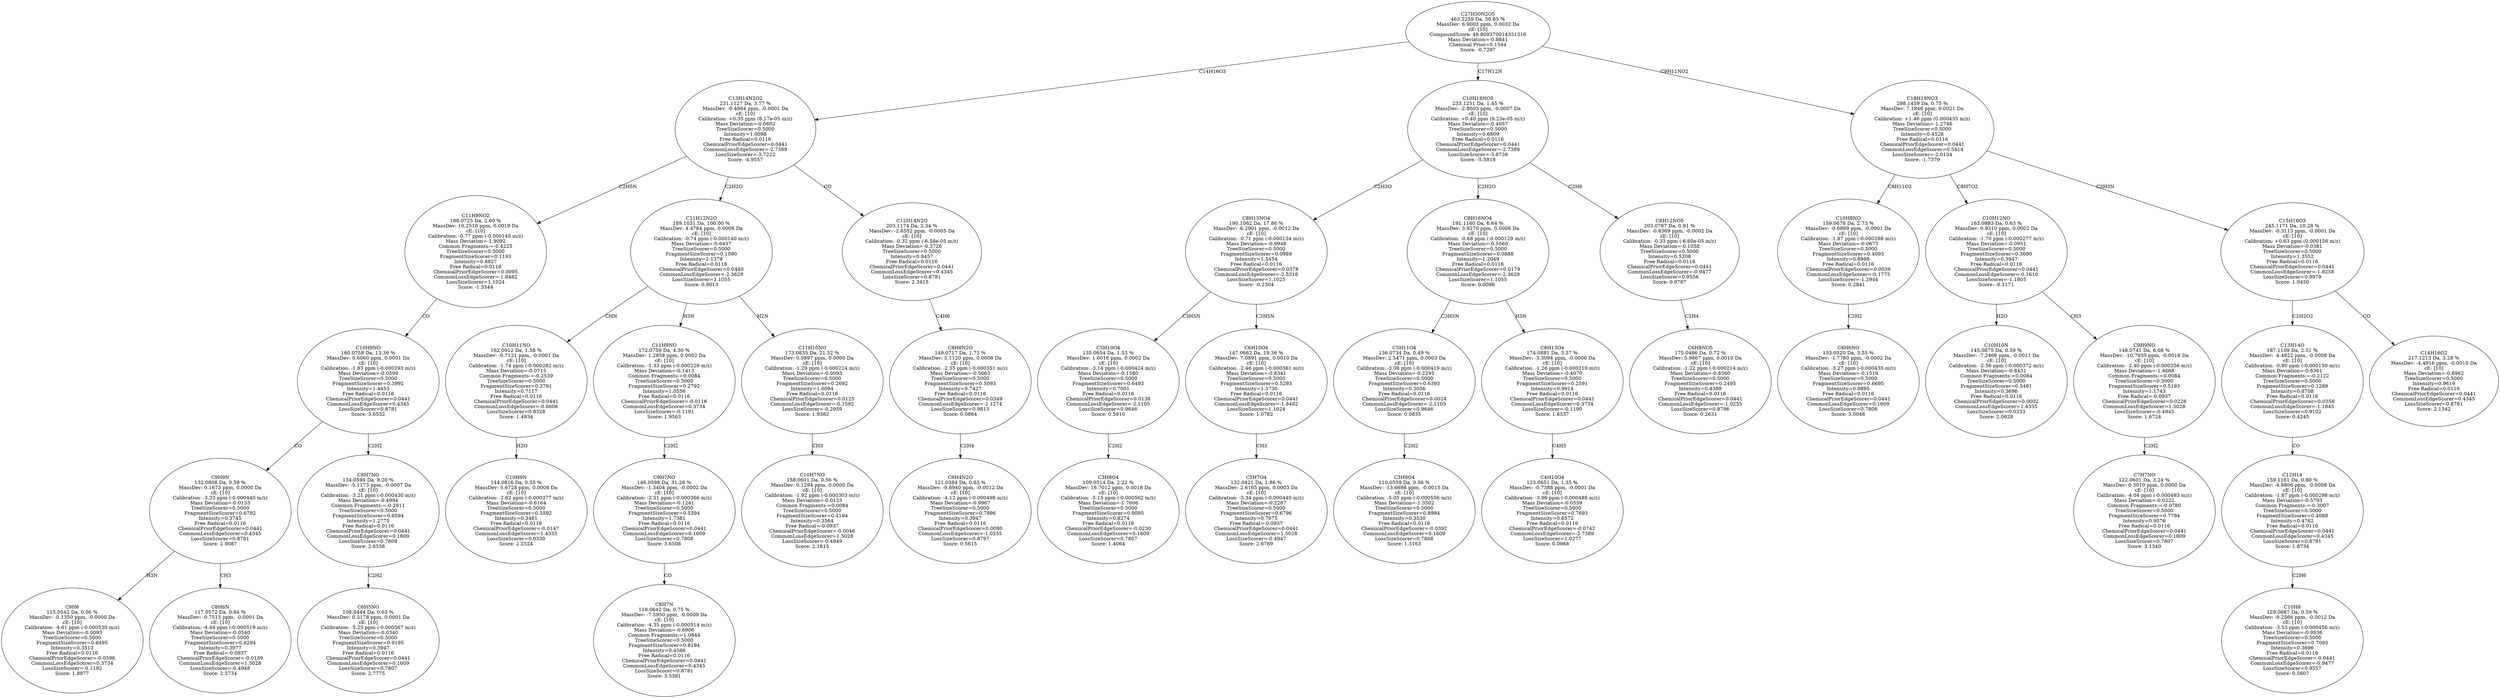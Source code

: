strict digraph {
v1 [label="C9H6\n115.0542 Da, 0.56 %\nMassDev: -0.1350 ppm, -0.0000 Da\ncE: [10]\nCalibration: -4.61 ppm (-0.000530 m/z)\nMass Deviation=-0.0093\nTreeSizeScorer=0.5000\nFragmentSizeScorer=0.8495\nIntensity=0.3513\nFree Radical=0.0116\nChemicalPriorEdgeScorer=-0.0596\nCommonLossEdgeScorer=0.3734\nLossSizeScorer=-0.1192\nScore: 1.8977"];
v2 [label="C8H6N\n117.0572 Da, 0.64 %\nMassDev: -0.7515 ppm, -0.0001 Da\ncE: [10]\nCalibration: -4.44 ppm (-0.000519 m/z)\nMass Deviation=-0.0540\nTreeSizeScorer=0.5000\nFragmentSizeScorer=0.8294\nIntensity=0.3977\nFree Radical=-0.0937\nChemicalPriorEdgeScorer=-0.0139\nCommonLossEdgeScorer=1.5028\nLossSizeScorer=-0.4948\nScore: 2.5734"];
v3 [label="C9H9N\n132.0808 Da, 0.59 %\nMassDev: 0.1673 ppm, 0.0000 Da\ncE: [10]\nCalibration: -3.33 ppm (-0.000440 m/z)\nMass Deviation=-0.0133\nTreeSizeScorer=0.5000\nFragmentSizeScorer=0.6792\nIntensity=0.3745\nFree Radical=0.0116\nChemicalPriorEdgeScorer=0.0441\nCommonLossEdgeScorer=0.4345\nLossSizeScorer=0.8781\nScore: 2.9087"];
v4 [label="C6H5NO\n108.0444 Da, 0.63 %\nMassDev: 0.5178 ppm, 0.0001 Da\ncE: [10]\nCalibration: -5.25 ppm (-0.000567 m/z)\nMass Deviation=-0.0340\nTreeSizeScorer=0.5000\nFragmentSizeScorer=0.9195\nIntensity=0.3947\nFree Radical=0.0116\nChemicalPriorEdgeScorer=0.0441\nCommonLossEdgeScorer=0.1609\nLossSizeScorer=0.7807\nScore: 2.7775"];
v5 [label="C8H7NO\n134.0594 Da, 8.20 %\nMassDev: -5.1173 ppm, -0.0007 Da\ncE: [10]\nCalibration: -3.21 ppm (-0.000430 m/z)\nMass Deviation=-0.4994\nCommon Fragments:=-0.2811\nTreeSizeScorer=0.5000\nFragmentSizeScorer=0.6594\nIntensity=1.2775\nFree Radical=0.0116\nChemicalPriorEdgeScorer=0.0441\nCommonLossEdgeScorer=0.1609\nLossSizeScorer=0.7808\nScore: 2.6538"];
v6 [label="C10H9NO\n160.0758 Da, 13.36 %\nMassDev: 0.6060 ppm, 0.0001 Da\ncE: [10]\nCalibration: -1.83 ppm (-0.000293 m/z)\nMass Deviation=-0.0598\nTreeSizeScorer=0.5000\nFragmentSizeScorer=0.3992\nIntensity=1.4453\nFree Radical=0.0116\nChemicalPriorEdgeScorer=0.0441\nCommonLossEdgeScorer=0.4345\nLossSizeScorer=0.8781\nScore: 3.6532"];
v7 [label="C11H9NO2\n188.0725 Da, 2.60 %\nMassDev: 10.2510 ppm, 0.0019 Da\ncE: [10]\nCalibration: -0.77 ppm (-0.000145 m/z)\nMass Deviation=-1.9092\nCommon Fragments:=-0.4225\nTreeSizeScorer=0.5000\nFragmentSizeScorer=0.1193\nIntensity=0.8827\nFree Radical=0.0116\nChemicalPriorEdgeScorer=0.0095\nCommonLossEdgeScorer=-1.8482\nLossSizeScorer=1.1024\nScore: -1.5544"];
v8 [label="C10H9N\n144.0816 Da, 0.55 %\nMassDev: 5.6728 ppm, 0.0008 Da\ncE: [10]\nCalibration: -2.62 ppm (-0.000377 m/z)\nMass Deviation=-0.6164\nTreeSizeScorer=0.5000\nFragmentSizeScorer=0.5592\nIntensity=0.3461\nFree Radical=0.0116\nChemicalPriorEdgeScorer=-0.0147\nCommonLossEdgeScorer=1.4335\nLossSizeScorer=0.0330\nScore: 2.2524"];
v9 [label="C10H11NO\n162.0912 Da, 1.58 %\nMassDev: -0.7121 ppm, -0.0001 Da\ncE: [10]\nCalibration: -1.74 ppm (-0.000282 m/z)\nMass Deviation=-0.0715\nCommon Fragments:=-0.2539\nTreeSizeScorer=0.5000\nFragmentSizeScorer=0.3791\nIntensity=0.7117\nFree Radical=0.0116\nChemicalPriorEdgeScorer=0.0441\nCommonLossEdgeScorer=-0.6606\nLossSizeScorer=0.8328\nScore: 1.4934"];
v10 [label="C8H7N\n118.0642 Da, 0.75 %\nMassDev: -7.5950 ppm, -0.0009 Da\ncE: [10]\nCalibration: -4.35 ppm (-0.000514 m/z)\nMass Deviation=-0.6906\nCommon Fragments:=1.0844\nTreeSizeScorer=0.5000\nFragmentSizeScorer=0.8194\nIntensity=0.4566\nFree Radical=0.0116\nChemicalPriorEdgeScorer=0.0441\nCommonLossEdgeScorer=0.4345\nLossSizeScorer=0.8781\nScore: 3.5381"];
v11 [label="C9H7NO\n146.0598 Da, 31.28 %\nMassDev: -1.3404 ppm, -0.0002 Da\ncE: [10]\nCalibration: -2.51 ppm (-0.000366 m/z)\nMass Deviation=-0.1241\nTreeSizeScorer=0.5000\nFragmentSizeScorer=0.5394\nIntensity=1.7381\nFree Radical=0.0116\nChemicalPriorEdgeScorer=0.0441\nCommonLossEdgeScorer=0.1609\nLossSizeScorer=0.7808\nScore: 3.6508"];
v12 [label="C11H9NO\n172.0759 Da, 4.30 %\nMassDev: 1.2858 ppm, 0.0002 Da\ncE: [10]\nCalibration: -1.33 ppm (-0.000229 m/z)\nMass Deviation=-0.1413\nCommon Fragments:=0.0084\nTreeSizeScorer=0.5000\nFragmentSizeScorer=0.2792\nIntensity=1.0556\nFree Radical=0.0116\nChemicalPriorEdgeScorer=-0.0116\nCommonLossEdgeScorer=0.3734\nLossSizeScorer=-0.1191\nScore: 1.9563"];
v13 [label="C10H7NO\n158.0601 Da, 0.56 %\nMassDev: 0.1294 ppm, 0.0000 Da\ncE: [10]\nCalibration: -1.92 ppm (-0.000303 m/z)\nMass Deviation=-0.0123\nCommon Fragments:=0.0084\nTreeSizeScorer=0.5000\nFragmentSizeScorer=0.4194\nIntensity=0.3564\nFree Radical=-0.0937\nChemicalPriorEdgeScorer=-0.0046\nCommonLossEdgeScorer=1.5028\nLossSizeScorer=-0.4949\nScore: 2.1815"];
v14 [label="C11H10NO\n173.0835 Da, 21.52 %\nMassDev: 0.0897 ppm, 0.0000 Da\ncE: [10]\nCalibration: -1.29 ppm (-0.000224 m/z)\nMass Deviation=-0.0093\nTreeSizeScorer=0.5000\nFragmentSizeScorer=0.2692\nIntensity=1.6094\nFree Radical=0.0116\nChemicalPriorEdgeScorer=0.0125\nCommonLossEdgeScorer=-0.1592\nLossSizeScorer=-0.2959\nScore: 1.9382"];
v15 [label="C11H12N2O\n189.1031 Da, 100.00 %\nMassDev: 4.4784 ppm, 0.0008 Da\ncE: [10]\nCalibration: -0.74 ppm (-0.000140 m/z)\nMass Deviation=-0.6437\nTreeSizeScorer=0.5000\nFragmentSizeScorer=0.1090\nIntensity=2.1379\nFree Radical=0.0116\nChemicalPriorEdgeScorer=0.0440\nCommonLossEdgeScorer=-2.3629\nLossSizeScorer=1.1055\nScore: 0.9013"];
v16 [label="C6H4N2O\n121.0384 Da, 0.63 %\nMassDev: -9.8940 ppm, -0.0012 Da\ncE: [10]\nCalibration: -4.12 ppm (-0.000498 m/z)\nMass Deviation=-0.9967\nTreeSizeScorer=0.5000\nFragmentSizeScorer=0.7896\nIntensity=0.3947\nFree Radical=0.0116\nChemicalPriorEdgeScorer=0.0080\nCommonLossEdgeScorer=-1.0255\nLossSizeScorer=0.8797\nScore: 0.5615"];
v17 [label="C8H8N2O\n149.0717 Da, 1.73 %\nMassDev: 5.1120 ppm, 0.0008 Da\ncE: [10]\nCalibration: -2.35 ppm (-0.000351 m/z)\nMass Deviation=-0.5663\nTreeSizeScorer=0.5000\nFragmentSizeScorer=0.5093\nIntensity=0.7427\nFree Radical=0.0116\nChemicalPriorEdgeScorer=0.0349\nCommonLossEdgeScorer=-2.1274\nLossSizeScorer=0.9815\nScore: 0.0864"];
v18 [label="C12H14N2O\n203.1174 Da, 2.34 %\nMassDev: -2.6552 ppm, -0.0005 Da\ncE: [10]\nCalibration: -0.32 ppm (-6.58e-05 m/z)\nMass Deviation=-0.3726\nTreeSizeScorer=0.5000\nIntensity=0.8457\nFree Radical=0.0116\nChemicalPriorEdgeScorer=0.0441\nCommonLossEdgeScorer=0.4345\nLossSizeScorer=0.8781\nScore: 2.3415"];
v19 [label="C13H14N2O2\n231.1127 Da, 3.77 %\nMassDev: -0.4864 ppm, -0.0001 Da\ncE: [10]\nCalibration: +0.35 ppm (8.17e-05 m/z)\nMass Deviation=-0.0602\nTreeSizeScorer=0.5000\nIntensity=1.0098\nFree Radical=0.0116\nChemicalPriorEdgeScorer=0.0441\nCommonLossEdgeScorer=-2.7389\nLossSizeScorer=-3.7222\nScore: -4.9557"];
v20 [label="C3H8O4\n109.0514 Da, 2.22 %\nMassDev: 16.7012 ppm, 0.0018 Da\ncE: [10]\nCalibration: -5.15 ppm (-0.000562 m/z)\nMass Deviation=-1.7606\nTreeSizeScorer=0.5000\nFragmentSizeScorer=0.9095\nIntensity=0.8274\nFree Radical=0.0116\nChemicalPriorEdgeScorer=-0.0230\nCommonLossEdgeScorer=0.1609\nLossSizeScorer=0.7807\nScore: 1.4064"];
v21 [label="C5H10O4\n135.0654 Da, 1.53 %\nMassDev: 1.6016 ppm, 0.0002 Da\ncE: [10]\nCalibration: -3.14 ppm (-0.000424 m/z)\nMass Deviation=-0.1380\nTreeSizeScorer=0.5000\nFragmentSizeScorer=0.6493\nIntensity=0.7001\nFree Radical=0.0116\nChemicalPriorEdgeScorer=0.0138\nCommonLossEdgeScorer=-2.1105\nLossSizeScorer=0.9646\nScore: 0.5910"];
v22 [label="C5H7O4\n132.0421 Da, 1.86 %\nMassDev: 2.6165 ppm, 0.0003 Da\ncE: [10]\nCalibration: -3.34 ppm (-0.000440 m/z)\nMass Deviation=-0.2287\nTreeSizeScorer=0.5000\nFragmentSizeScorer=0.6796\nIntensity=0.7675\nFree Radical=-0.0937\nChemicalPriorEdgeScorer=0.0441\nCommonLossEdgeScorer=1.5028\nLossSizeScorer=-0.4947\nScore: 2.6769"];
v23 [label="C6H10O4\n147.0662 Da, 19.36 %\nMassDev: 7.0891 ppm, 0.0010 Da\ncE: [10]\nCalibration: -2.46 ppm (-0.000361 m/z)\nMass Deviation=-0.8341\nTreeSizeScorer=0.5000\nFragmentSizeScorer=0.5293\nIntensity=1.5730\nFree Radical=0.0116\nChemicalPriorEdgeScorer=0.0441\nCommonLossEdgeScorer=-1.8482\nLossSizeScorer=1.1024\nScore: 1.0782"];
v24 [label="C8H15NO4\n190.1062 Da, 17.86 %\nMassDev: -6.2901 ppm, -0.0012 Da\ncE: [10]\nCalibration: -0.71 ppm (-0.000134 m/z)\nMass Deviation=-0.9948\nTreeSizeScorer=0.5000\nFragmentSizeScorer=0.0989\nIntensity=1.5454\nFree Radical=0.0116\nChemicalPriorEdgeScorer=0.0378\nCommonLossEdgeScorer=-2.5318\nLossSizeScorer=1.1025\nScore: -0.2304"];
v25 [label="C3H9O4\n110.0559 Da, 0.56 %\nMassDev: -13.6698 ppm, -0.0015 Da\ncE: [10]\nCalibration: -5.05 ppm (-0.000556 m/z)\nMass Deviation=-1.3502\nTreeSizeScorer=0.5000\nFragmentSizeScorer=0.8994\nIntensity=0.3530\nFree Radical=0.0116\nChemicalPriorEdgeScorer=-0.0392\nCommonLossEdgeScorer=0.1609\nLossSizeScorer=0.7808\nScore: 1.3163"];
v26 [label="C5H11O4\n136.0734 Da, 0.49 %\nMassDev: 2.5471 ppm, 0.0003 Da\ncE: [10]\nCalibration: -3.08 ppm (-0.000419 m/z)\nMass Deviation=-0.2295\nTreeSizeScorer=0.5000\nFragmentSizeScorer=0.6393\nIntensity=0.3056\nFree Radical=0.0116\nChemicalPriorEdgeScorer=0.0024\nCommonLossEdgeScorer=-2.1105\nLossSizeScorer=0.9646\nScore: 0.0835"];
v27 [label="C4H10O4\n123.0651 Da, 1.35 %\nMassDev: -0.7388 ppm, -0.0001 Da\ncE: [10]\nCalibration: -3.96 ppm (-0.000488 m/z)\nMass Deviation=-0.0559\nTreeSizeScorer=0.5000\nFragmentSizeScorer=0.7693\nIntensity=0.6572\nFree Radical=0.0116\nChemicalPriorEdgeScorer=-0.0742\nCommonLossEdgeScorer=-2.7389\nLossSizeScorer=1.0277\nScore: 0.0968"];
v28 [label="C8H13O4\n174.0881 Da, 3.57 %\nMassDev: -3.3094 ppm, -0.0006 Da\ncE: [10]\nCalibration: -1.26 ppm (-0.000219 m/z)\nMass Deviation=-0.4070\nTreeSizeScorer=0.5000\nFragmentSizeScorer=0.2591\nIntensity=0.9914\nFree Radical=0.0116\nChemicalPriorEdgeScorer=0.0441\nCommonLossEdgeScorer=0.3734\nLossSizeScorer=-0.1190\nScore: 1.6537"];
v29 [label="C8H16NO4\n191.1160 Da, 6.64 %\nMassDev: 3.9270 ppm, 0.0008 Da\ncE: [10]\nCalibration: -0.68 ppm (-0.000129 m/z)\nMass Deviation=-0.5560\nTreeSizeScorer=0.5000\nFragmentSizeScorer=0.0888\nIntensity=1.2049\nFree Radical=0.0116\nChemicalPriorEdgeScorer=0.0179\nCommonLossEdgeScorer=-2.3629\nLossSizeScorer=1.1055\nScore: 0.0098"];
v30 [label="C6H8NO5\n175.0486 Da, 0.72 %\nMassDev: 5.9667 ppm, 0.0010 Da\ncE: [10]\nCalibration: -1.22 ppm (-0.000214 m/z)\nMass Deviation=-0.8360\nTreeSizeScorer=0.5000\nFragmentSizeScorer=0.2495\nIntensity=0.4399\nFree Radical=0.0116\nChemicalPriorEdgeScorer=0.0441\nCommonLossEdgeScorer=-1.0255\nLossSizeScorer=0.8796\nScore: 0.2631"];
v31 [label="C8H12NO5\n203.0787 Da, 0.91 %\nMassDev: -0.8369 ppm, -0.0002 Da\ncE: [10]\nCalibration: -0.33 ppm (-6.60e-05 m/z)\nMass Deviation=-0.1058\nTreeSizeScorer=0.5000\nIntensity=0.5208\nFree Radical=0.0116\nChemicalPriorEdgeScorer=0.0441\nCommonLossEdgeScorer=-0.9477\nLossSizeScorer=0.9556\nScore: 0.9787"];
v32 [label="C10H18NO5\n233.1251 Da, 1.45 %\nMassDev: -2.8603 ppm, -0.0007 Da\ncE: [10]\nCalibration: +0.40 ppm (9.23e-05 m/z)\nMass Deviation=-0.4057\nTreeSizeScorer=0.5000\nIntensity=0.6809\nFree Radical=0.0116\nChemicalPriorEdgeScorer=0.0441\nCommonLossEdgeScorer=-2.7389\nLossSizeScorer=-3.6739\nScore: -5.5818"];
v33 [label="C8H6NO\n133.0520 Da, 3.55 %\nMassDev: -1.7760 ppm, -0.0002 Da\ncE: [10]\nCalibration: -3.27 ppm (-0.000435 m/z)\nMass Deviation=-0.1516\nTreeSizeScorer=0.5000\nFragmentSizeScorer=0.6695\nIntensity=0.9895\nFree Radical=0.0116\nChemicalPriorEdgeScorer=0.0441\nCommonLossEdgeScorer=0.1609\nLossSizeScorer=0.7808\nScore: 3.0048"];
v34 [label="C10H8NO\n159.0678 Da, 2.73 %\nMassDev: -0.6869 ppm, -0.0001 Da\ncE: [10]\nCalibration: -1.87 ppm (-0.000298 m/z)\nMass Deviation=-0.0675\nTreeSizeScorer=0.5000\nFragmentSizeScorer=0.4093\nIntensity=0.8988\nFree Radical=0.0116\nChemicalPriorEdgeScorer=0.0039\nCommonLossEdgeScorer=-0.1775\nLossSizeScorer=-1.2944\nScore: 0.2841"];
v35 [label="C10H10N\n145.0875 Da, 0.59 %\nMassDev: -7.2466 ppm, -0.0011 Da\ncE: [10]\nCalibration: -2.56 ppm (-0.000372 m/z)\nMass Deviation=-0.8431\nCommon Fragments:=0.0084\nTreeSizeScorer=0.5000\nFragmentSizeScorer=0.5491\nIntensity=0.3696\nFree Radical=0.0116\nChemicalPriorEdgeScorer=0.0002\nCommonLossEdgeScorer=1.4335\nLossSizeScorer=0.0333\nScore: 2.0628"];
v36 [label="C7H7NO\n122.0601 Da, 3.24 %\nMassDev: 0.3010 ppm, 0.0000 Da\ncE: [10]\nCalibration: -4.04 ppm (-0.000493 m/z)\nMass Deviation=-0.0222\nCommon Fragments:=-0.0780\nTreeSizeScorer=0.5000\nFragmentSizeScorer=0.7794\nIntensity=0.9576\nFree Radical=0.0116\nChemicalPriorEdgeScorer=0.0441\nCommonLossEdgeScorer=0.1609\nLossSizeScorer=0.7807\nScore: 3.1340"];
v37 [label="C9H9NO\n148.0741 Da, 6.08 %\nMassDev: -10.7935 ppm, -0.0016 Da\ncE: [10]\nCalibration: -2.40 ppm (-0.000356 m/z)\nMass Deviation=-1.4668\nCommon Fragments:=0.0084\nTreeSizeScorer=0.5000\nFragmentSizeScorer=0.5193\nIntensity=1.1743\nFree Radical=-0.0937\nChemicalPriorEdgeScorer=0.0226\nCommonLossEdgeScorer=1.5028\nLossSizeScorer=-0.4945\nScore: 1.6724"];
v38 [label="C10H12NO\n163.0993 Da, 0.63 %\nMassDev: 0.9310 ppm, 0.0002 Da\ncE: [10]\nCalibration: -1.70 ppm (-0.000277 m/z)\nMass Deviation=-0.0951\nTreeSizeScorer=0.5000\nFragmentSizeScorer=0.3690\nIntensity=0.3947\nFree Radical=0.0116\nChemicalPriorEdgeScorer=0.0441\nCommonLossEdgeScorer=-0.1610\nLossSizeScorer=-1.1805\nScore: -0.1171"];
v39 [label="C10H8\n129.0687 Da, 0.59 %\nMassDev: -9.2566 ppm, -0.0012 Da\ncE: [10]\nCalibration: -3.53 ppm (-0.000456 m/z)\nMass Deviation=-0.9936\nTreeSizeScorer=0.5000\nFragmentSizeScorer=0.7093\nIntensity=0.3696\nFree Radical=0.0116\nChemicalPriorEdgeScorer=-0.0441\nCommonLossEdgeScorer=-0.9477\nLossSizeScorer=0.9557\nScore: 0.5607"];
v40 [label="C12H14\n159.1161 Da, 0.80 %\nMassDev: -4.8806 ppm, -0.0008 Da\ncE: [10]\nCalibration: -1.87 ppm (-0.000298 m/z)\nMass Deviation=-0.5793\nCommon Fragments:=-0.3007\nTreeSizeScorer=0.5000\nFragmentSizeScorer=0.4088\nIntensity=0.4762\nFree Radical=0.0116\nChemicalPriorEdgeScorer=0.0441\nCommonLossEdgeScorer=0.4345\nLossSizeScorer=0.8781\nScore: 1.8734"];
v41 [label="C13H14O\n187.1109 Da, 2.51 %\nMassDev: -4.4822 ppm, -0.0008 Da\ncE: [10]\nCalibration: -0.80 ppm (-0.000150 m/z)\nMass Deviation=-0.6361\nCommon Fragments:=-0.2122\nTreeSizeScorer=0.5000\nFragmentSizeScorer=0.1289\nIntensity=0.8708\nFree Radical=0.0116\nChemicalPriorEdgeScorer=0.0358\nCommonLossEdgeScorer=-1.1845\nLossSizeScorer=0.9102\nScore: 0.4245"];
v42 [label="C14H16O2\n217.1213 Da, 3.28 %\nMassDev: -4.4916 ppm, -0.0010 Da\ncE: [10]\nMass Deviation=-0.6962\nTreeSizeScorer=0.5000\nIntensity=0.9619\nFree Radical=0.0116\nChemicalPriorEdgeScorer=0.0441\nCommonLossEdgeScorer=0.4345\nLossSizeScorer=0.8781\nScore: 2.1342"];
v43 [label="C15H16O3\n245.1171 Da, 10.28 %\nMassDev: -0.3113 ppm, -0.0001 Da\ncE: [10]\nCalibration: +0.63 ppm (0.000156 m/z)\nMass Deviation=-0.0381\nTreeSizeScorer=0.5000\nIntensity=1.3552\nFree Radical=0.0116\nChemicalPriorEdgeScorer=0.0441\nCommonLossEdgeScorer=-1.8258\nLossSizeScorer=0.9979\nScore: 1.0450"];
v44 [label="C18H19NO3\n298.1459 Da, 0.75 %\nMassDev: 7.1846 ppm, 0.0021 Da\ncE: [10]\nCalibration: +1.46 ppm (0.000435 m/z)\nMass Deviation=-1.2746\nTreeSizeScorer=0.5000\nIntensity=0.4528\nFree Radical=0.0116\nChemicalPriorEdgeScorer=0.0441\nCommonLossEdgeScorer=0.5414\nLossSizeScorer=-2.0134\nScore: -1.7379"];
v45 [label="C27H30N2O5\n463.2259 Da, 50.85 %\nMassDev: 6.9003 ppm, 0.0032 Da\ncE: [10]\nCompoundScore: 48.809370014351316\nMass Deviation=-0.8841\nChemical Prior=0.1544\nScore: -0.7297"];
v3 -> v1 [label="H3N"];
v3 -> v2 [label="CH3"];
v6 -> v3 [label="CO"];
v5 -> v4 [label="C2H2"];
v6 -> v5 [label="C2H2"];
v7 -> v6 [label="CO"];
v19 -> v7 [label="C2H5N"];
v9 -> v8 [label="H2O"];
v15 -> v9 [label="CHN"];
v11 -> v10 [label="CO"];
v12 -> v11 [label="C2H2"];
v15 -> v12 [label="H3N"];
v14 -> v13 [label="CH3"];
v15 -> v14 [label="H2N"];
v19 -> v15 [label="C2H2O"];
v17 -> v16 [label="C2H4"];
v18 -> v17 [label="C4H6"];
v19 -> v18 [label="CO"];
v45 -> v19 [label="C14H16O3"];
v21 -> v20 [label="C2H2"];
v24 -> v21 [label="C3H5N"];
v23 -> v22 [label="CH3"];
v24 -> v23 [label="C2H5N"];
v32 -> v24 [label="C2H3O"];
v26 -> v25 [label="C2H2"];
v29 -> v26 [label="C3H5N"];
v28 -> v27 [label="C4H3"];
v29 -> v28 [label="H3N"];
v32 -> v29 [label="C2H2O"];
v31 -> v30 [label="C2H4"];
v32 -> v31 [label="C2H6"];
v45 -> v32 [label="C17H12N"];
v34 -> v33 [label="C2H2"];
v44 -> v34 [label="C8H11O2"];
v38 -> v35 [label="H2O"];
v37 -> v36 [label="C2H2"];
v38 -> v37 [label="CH3"];
v44 -> v38 [label="C8H7O2"];
v40 -> v39 [label="C2H6"];
v41 -> v40 [label="CO"];
v43 -> v41 [label="C2H2O2"];
v43 -> v42 [label="CO"];
v44 -> v43 [label="C3H3N"];
v45 -> v44 [label="C9H11NO2"];
}